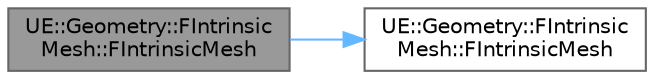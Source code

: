 digraph "UE::Geometry::FIntrinsicMesh::FIntrinsicMesh"
{
 // INTERACTIVE_SVG=YES
 // LATEX_PDF_SIZE
  bgcolor="transparent";
  edge [fontname=Helvetica,fontsize=10,labelfontname=Helvetica,labelfontsize=10];
  node [fontname=Helvetica,fontsize=10,shape=box,height=0.2,width=0.4];
  rankdir="LR";
  Node1 [id="Node000001",label="UE::Geometry::FIntrinsic\lMesh::FIntrinsicMesh",height=0.2,width=0.4,color="gray40", fillcolor="grey60", style="filled", fontcolor="black",tooltip=" "];
  Node1 -> Node2 [id="edge1_Node000001_Node000002",color="steelblue1",style="solid",tooltip=" "];
  Node2 [id="Node000002",label="UE::Geometry::FIntrinsic\lMesh::FIntrinsicMesh",height=0.2,width=0.4,color="grey40", fillcolor="white", style="filled",URL="$dd/d92/classUE_1_1Geometry_1_1FIntrinsicMesh.html#a1db4141a03499d4ef1769b8ac566048a",tooltip=" "];
}
